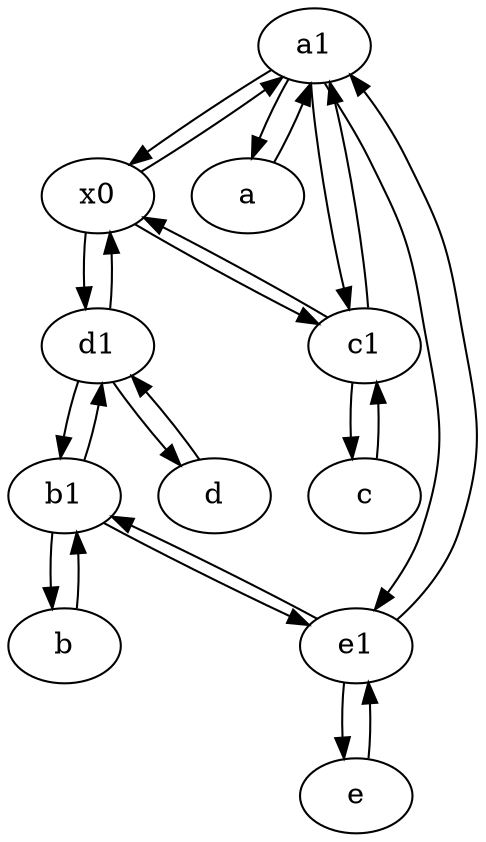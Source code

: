 digraph  {
	a1 [pos="40,15!"];
	b1 [pos="45,20!"];
	c [pos="20,10!"];
	d1 [pos="25,30!"];
	d [pos="20,30!"];
	b [pos="50,20!"];
	x0;
	a [pos="40,10!"];
	c1 [pos="30,15!"];
	e1 [pos="25,45!"];
	e [pos="30,50!"];
	b1 -> b;
	e1 -> b1;
	x0 -> a1;
	a1 -> a;
	a1 -> e1;
	b -> b1;
	c -> c1;
	d1 -> d;
	c1 -> a1;
	d -> d1;
	c1 -> c;
	e1 -> e;
	a -> a1;
	x0 -> d1;
	e1 -> a1;
	d1 -> b1;
	e -> e1;
	b1 -> e1;
	a1 -> c1;
	d1 -> x0;
	c1 -> x0;
	b1 -> d1;
	a1 -> x0;
	x0 -> c1;

	}
